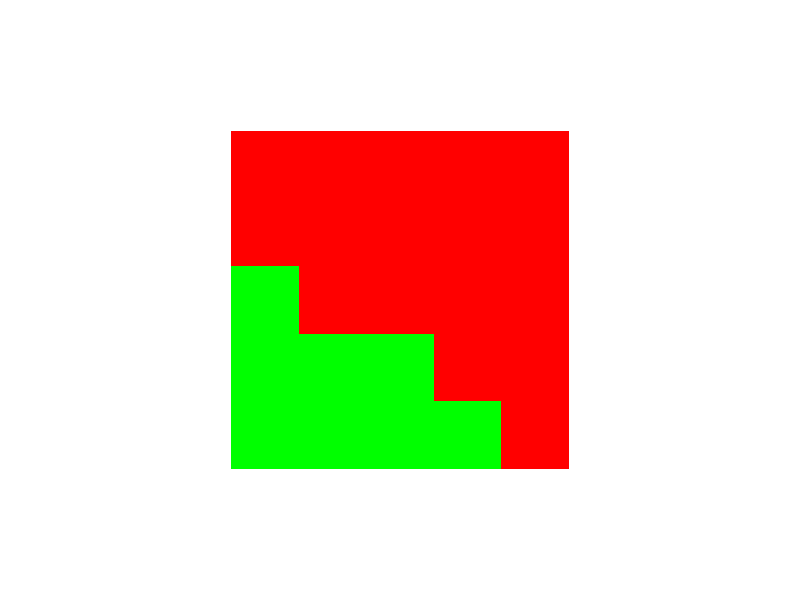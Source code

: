 #version 3.7;
#include "shapes.inc"
background {color rgb<1.000000,1.000000,1.000000>}
camera {
orthographic
right x*image_width/image_height
location <0.500000, 5.333333, 0.500000>
look_at <0.500000, 0.000000, 0.500000>
angle 25.000000
sky <0.000000, 0.000000, 1.000000>
}
global_settings { assumed_gamma 2.2 }
union {

mesh2 {
  vertex_vectors {
    36,
    <0.000000000000,0.000000000000,0.000000000000>,
    <0.200000000000,0.000000000000,0.000000000000>,
    <0.400000000000,0.000000000000,0.000000000000>,
    <0.600000000000,0.000000000000,0.000000000000>,
    <0.800000000000,0.000000000000,0.000000000000>,
    <1.000000000000,0.000000000000,0.000000000000>,
    <0.000000000000,0.200000000000,0.000000000000>,
    <0.200000000000,0.200000000000,0.000000000000>,
    <0.400000000000,0.200000000000,0.000000000000>,
    <0.600000000000,0.200000000000,0.000000000000>,
    <0.800000000000,0.200000000000,0.000000000000>,
    <1.000000000000,0.200000000000,0.000000000000>,
    <0.000000000000,0.400000000000,0.000000000000>,
    <0.200000000000,0.400000000000,0.000000000000>,
    <0.400000000000,0.400000000000,0.000000000000>,
    <0.600000000000,0.400000000000,0.000000000000>,
    <0.800000000000,0.400000000000,0.000000000000>,
    <1.000000000000,0.400000000000,0.000000000000>,
    <0.000000000000,0.600000000000,0.000000000000>,
    <0.200000000000,0.600000000000,0.000000000000>,
    <0.400000000000,0.600000000000,0.000000000000>,
    <0.600000000000,0.600000000000,0.000000000000>,
    <0.800000000000,0.600000000000,0.000000000000>,
    <1.000000000000,0.600000000000,0.000000000000>,
    <0.000000000000,0.800000000000,0.000000000000>,
    <0.200000000000,0.800000000000,0.000000000000>,
    <0.400000000000,0.800000000000,0.000000000000>,
    <0.600000000000,0.800000000000,0.000000000000>,
    <0.800000000000,0.800000000000,0.000000000000>,
    <1.000000000000,0.800000000000,0.000000000000>,
    <0.000000000000,1.000000000000,0.000000000000>,
    <0.200000000000,1.000000000000,0.000000000000>,
    <0.400000000000,1.000000000000,0.000000000000>,
    <0.600000000000,1.000000000000,0.000000000000>,
    <0.800000000000,1.000000000000,0.000000000000>,
    <1.000000000000,1.000000000000,0.000000000000> 
  }
  texture_list {
    25,
    texture{pigment{rgb<0.000000000000,1.000000000000,0.000000000000>} finish {ambient 1.000000 diffuse 0.600000 reflection 0.000000}}
    texture{pigment{rgb<0.000000000000,1.000000000000,0.000000000000>} finish {ambient 1.000000 diffuse 0.600000 reflection 0.000000}}
    texture{pigment{rgb<0.000000000000,1.000000000000,0.000000000000>} finish {ambient 1.000000 diffuse 0.600000 reflection 0.000000}}
    texture{pigment{rgb<0.000000000000,1.000000000000,0.000000000000>} finish {ambient 1.000000 diffuse 0.600000 reflection 0.000000}}
    texture{pigment{rgb<1.000000000000,0.000000000000,0.000000000000>} finish {ambient 1.000000 diffuse 0.600000 reflection 0.000000}}
    texture{pigment{rgb<0.000000000000,1.000000000000,0.000000000000>} finish {ambient 1.000000 diffuse 0.600000 reflection 0.000000}}
    texture{pigment{rgb<0.000000000000,1.000000000000,0.000000000000>} finish {ambient 1.000000 diffuse 0.600000 reflection 0.000000}}
    texture{pigment{rgb<0.000000000000,1.000000000000,0.000000000000>} finish {ambient 1.000000 diffuse 0.600000 reflection 0.000000}}
    texture{pigment{rgb<1.000000000000,0.000000000000,0.000000000000>} finish {ambient 1.000000 diffuse 0.600000 reflection 0.000000}}
    texture{pigment{rgb<1.000000000000,0.000000000000,0.000000000000>} finish {ambient 1.000000 diffuse 0.600000 reflection 0.000000}}
    texture{pigment{rgb<0.000000000000,1.000000000000,0.000000000000>} finish {ambient 1.000000 diffuse 0.600000 reflection 0.000000}}
    texture{pigment{rgb<1.000000000000,0.000000000000,0.000000000000>} finish {ambient 1.000000 diffuse 0.600000 reflection 0.000000}}
    texture{pigment{rgb<1.000000000000,0.000000000000,0.000000000000>} finish {ambient 1.000000 diffuse 0.600000 reflection 0.000000}}
    texture{pigment{rgb<1.000000000000,0.000000000000,0.000000000000>} finish {ambient 1.000000 diffuse 0.600000 reflection 0.000000}}
    texture{pigment{rgb<1.000000000000,0.000000000000,0.000000000000>} finish {ambient 1.000000 diffuse 0.600000 reflection 0.000000}}
    texture{pigment{rgb<1.000000000000,0.000000000000,0.000000000000>} finish {ambient 1.000000 diffuse 0.600000 reflection 0.000000}}
    texture{pigment{rgb<1.000000000000,0.000000000000,0.000000000000>} finish {ambient 1.000000 diffuse 0.600000 reflection 0.000000}}
    texture{pigment{rgb<1.000000000000,0.000000000000,0.000000000000>} finish {ambient 1.000000 diffuse 0.600000 reflection 0.000000}}
    texture{pigment{rgb<1.000000000000,0.000000000000,0.000000000000>} finish {ambient 1.000000 diffuse 0.600000 reflection 0.000000}}
    texture{pigment{rgb<1.000000000000,0.000000000000,0.000000000000>} finish {ambient 1.000000 diffuse 0.600000 reflection 0.000000}}
    texture{pigment{rgb<1.000000000000,0.000000000000,0.000000000000>} finish {ambient 1.000000 diffuse 0.600000 reflection 0.000000}}
    texture{pigment{rgb<1.000000000000,0.000000000000,0.000000000000>} finish {ambient 1.000000 diffuse 0.600000 reflection 0.000000}}
    texture{pigment{rgb<1.000000000000,0.000000000000,0.000000000000>} finish {ambient 1.000000 diffuse 0.600000 reflection 0.000000}}
    texture{pigment{rgb<1.000000000000,0.000000000000,0.000000000000>} finish {ambient 1.000000 diffuse 0.600000 reflection 0.000000}}
    texture{pigment{rgb<1.000000000000,0.000000000000,0.000000000000>} finish {ambient 1.000000 diffuse 0.600000 reflection 0.000000}}
  }
  face_indices {
    50,
    <0,1,7>,0,
    <0,7,6>,0,
    <1,2,8>,1,
    <1,8,7>,1,
    <2,3,9>,2,
    <2,9,8>,2,
    <3,4,10>,3,
    <3,10,9>,3,
    <4,5,11>,4,
    <4,11,10>,4,
    <6,7,13>,5,
    <6,13,12>,5,
    <7,8,14>,6,
    <7,14,13>,6,
    <8,9,15>,7,
    <8,15,14>,7,
    <9,10,16>,8,
    <9,16,15>,8,
    <10,11,17>,9,
    <10,17,16>,9,
    <12,13,19>,10,
    <12,19,18>,10,
    <13,14,20>,11,
    <13,20,19>,11,
    <14,15,21>,12,
    <14,21,20>,12,
    <15,16,22>,13,
    <15,22,21>,13,
    <16,17,23>,14,
    <16,23,22>,14,
    <18,19,25>,15,
    <18,25,24>,15,
    <19,20,26>,16,
    <19,26,25>,16,
    <20,21,27>,17,
    <20,27,26>,17,
    <21,22,28>,18,
    <21,28,27>,18,
    <22,23,29>,19,
    <22,29,28>,19,
    <24,25,31>,20,
    <24,31,30>,20,
    <25,26,32>,21,
    <25,32,31>,21,
    <26,27,33>,22,
    <26,33,32>,22,
    <27,28,34>,23,
    <27,34,33>,23,
    <28,29,35>,24,
    <28,35,34>,24 
  }
}
#declare elt3dedge =
  texture { pigment { rgb <0.000000,0.000000,0.000000> } finish {ambient 1.000000 diffuse 0.600000 reflection 0.000000} }
rotate<-90,  0,  0>
scale <  1,  1, -1>
}
